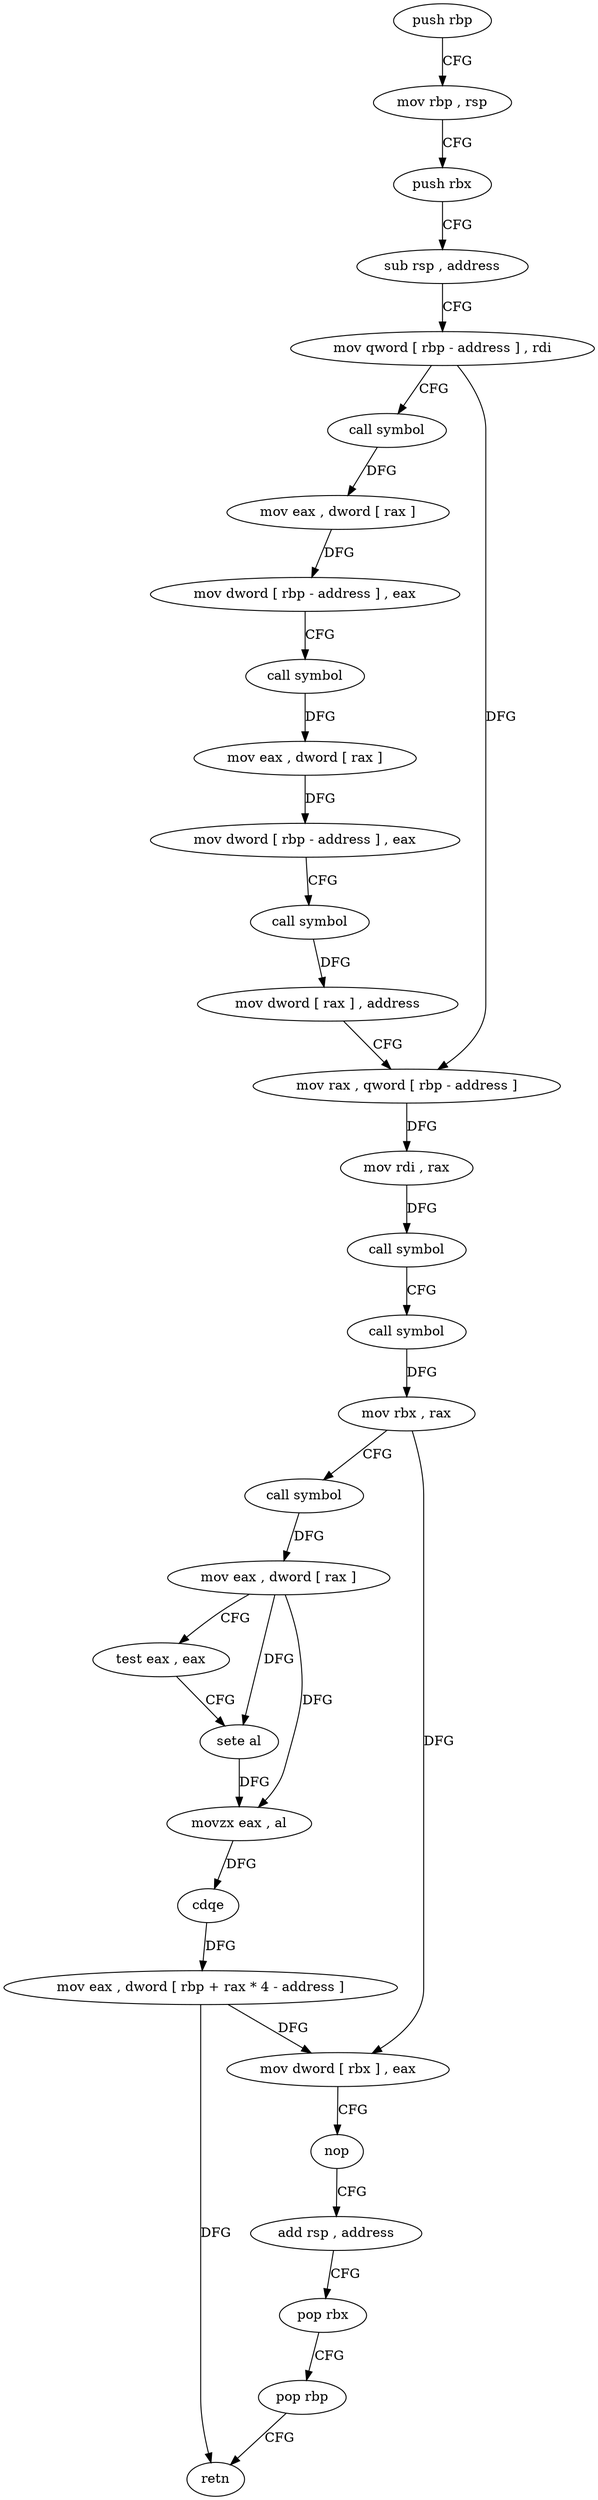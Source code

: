 digraph "func" {
"4292594" [label = "push rbp" ]
"4292595" [label = "mov rbp , rsp" ]
"4292598" [label = "push rbx" ]
"4292599" [label = "sub rsp , address" ]
"4292603" [label = "mov qword [ rbp - address ] , rdi" ]
"4292607" [label = "call symbol" ]
"4292612" [label = "mov eax , dword [ rax ]" ]
"4292614" [label = "mov dword [ rbp - address ] , eax" ]
"4292617" [label = "call symbol" ]
"4292622" [label = "mov eax , dword [ rax ]" ]
"4292624" [label = "mov dword [ rbp - address ] , eax" ]
"4292627" [label = "call symbol" ]
"4292632" [label = "mov dword [ rax ] , address" ]
"4292638" [label = "mov rax , qword [ rbp - address ]" ]
"4292642" [label = "mov rdi , rax" ]
"4292645" [label = "call symbol" ]
"4292650" [label = "call symbol" ]
"4292655" [label = "mov rbx , rax" ]
"4292658" [label = "call symbol" ]
"4292663" [label = "mov eax , dword [ rax ]" ]
"4292665" [label = "test eax , eax" ]
"4292667" [label = "sete al" ]
"4292670" [label = "movzx eax , al" ]
"4292673" [label = "cdqe" ]
"4292675" [label = "mov eax , dword [ rbp + rax * 4 - address ]" ]
"4292679" [label = "mov dword [ rbx ] , eax" ]
"4292681" [label = "nop" ]
"4292682" [label = "add rsp , address" ]
"4292686" [label = "pop rbx" ]
"4292687" [label = "pop rbp" ]
"4292688" [label = "retn" ]
"4292594" -> "4292595" [ label = "CFG" ]
"4292595" -> "4292598" [ label = "CFG" ]
"4292598" -> "4292599" [ label = "CFG" ]
"4292599" -> "4292603" [ label = "CFG" ]
"4292603" -> "4292607" [ label = "CFG" ]
"4292603" -> "4292638" [ label = "DFG" ]
"4292607" -> "4292612" [ label = "DFG" ]
"4292612" -> "4292614" [ label = "DFG" ]
"4292614" -> "4292617" [ label = "CFG" ]
"4292617" -> "4292622" [ label = "DFG" ]
"4292622" -> "4292624" [ label = "DFG" ]
"4292624" -> "4292627" [ label = "CFG" ]
"4292627" -> "4292632" [ label = "DFG" ]
"4292632" -> "4292638" [ label = "CFG" ]
"4292638" -> "4292642" [ label = "DFG" ]
"4292642" -> "4292645" [ label = "DFG" ]
"4292645" -> "4292650" [ label = "CFG" ]
"4292650" -> "4292655" [ label = "DFG" ]
"4292655" -> "4292658" [ label = "CFG" ]
"4292655" -> "4292679" [ label = "DFG" ]
"4292658" -> "4292663" [ label = "DFG" ]
"4292663" -> "4292665" [ label = "CFG" ]
"4292663" -> "4292667" [ label = "DFG" ]
"4292663" -> "4292670" [ label = "DFG" ]
"4292665" -> "4292667" [ label = "CFG" ]
"4292667" -> "4292670" [ label = "DFG" ]
"4292670" -> "4292673" [ label = "DFG" ]
"4292673" -> "4292675" [ label = "DFG" ]
"4292675" -> "4292679" [ label = "DFG" ]
"4292675" -> "4292688" [ label = "DFG" ]
"4292679" -> "4292681" [ label = "CFG" ]
"4292681" -> "4292682" [ label = "CFG" ]
"4292682" -> "4292686" [ label = "CFG" ]
"4292686" -> "4292687" [ label = "CFG" ]
"4292687" -> "4292688" [ label = "CFG" ]
}
